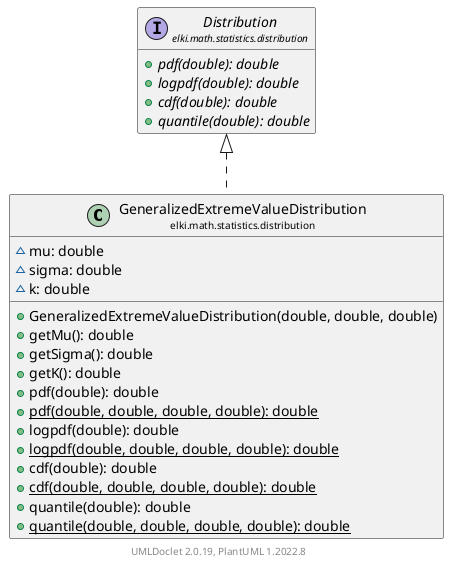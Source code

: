 @startuml
    remove .*\.(Instance|Par|Parameterizer|Factory)$
    set namespaceSeparator none
    hide empty fields
    hide empty methods

    class "<size:14>GeneralizedExtremeValueDistribution\n<size:10>elki.math.statistics.distribution" as elki.math.statistics.distribution.GeneralizedExtremeValueDistribution [[GeneralizedExtremeValueDistribution.html]] {
        ~mu: double
        ~sigma: double
        ~k: double
        +GeneralizedExtremeValueDistribution(double, double, double)
        +getMu(): double
        +getSigma(): double
        +getK(): double
        +pdf(double): double
        {static} +pdf(double, double, double, double): double
        +logpdf(double): double
        {static} +logpdf(double, double, double, double): double
        +cdf(double): double
        {static} +cdf(double, double, double, double): double
        +quantile(double): double
        {static} +quantile(double, double, double, double): double
    }

    interface "<size:14>Distribution\n<size:10>elki.math.statistics.distribution" as elki.math.statistics.distribution.Distribution [[Distribution.html]] {
        {abstract} +pdf(double): double
        {abstract} +logpdf(double): double
        {abstract} +cdf(double): double
        {abstract} +quantile(double): double
    }
    class "<size:14>GeneralizedExtremeValueDistribution.Par\n<size:10>elki.math.statistics.distribution" as elki.math.statistics.distribution.GeneralizedExtremeValueDistribution.Par [[GeneralizedExtremeValueDistribution.Par.html]]

    elki.math.statistics.distribution.Distribution <|.. elki.math.statistics.distribution.GeneralizedExtremeValueDistribution
    elki.math.statistics.distribution.GeneralizedExtremeValueDistribution +-- elki.math.statistics.distribution.GeneralizedExtremeValueDistribution.Par

    center footer UMLDoclet 2.0.19, PlantUML 1.2022.8
@enduml
